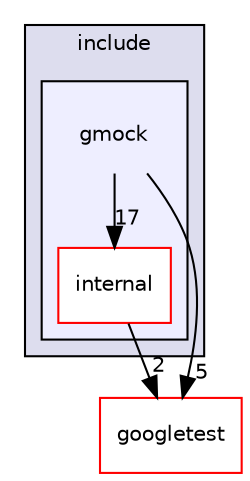 digraph "_deps/googletest-src/googlemock/include/gmock" {
  compound=true
  node [ fontsize="10", fontname="Helvetica"];
  edge [ labelfontsize="10", labelfontname="Helvetica"];
  subgraph clusterdir_3dec950ecf48919712294e90ed651c0d {
    graph [ bgcolor="#ddddee", pencolor="black", label="include" fontname="Helvetica", fontsize="10", URL="dir_3dec950ecf48919712294e90ed651c0d.html"]
  subgraph clusterdir_d933f196553e404b1d5e50d5328f3597 {
    graph [ bgcolor="#eeeeff", pencolor="black", label="" URL="dir_d933f196553e404b1d5e50d5328f3597.html"];
    dir_d933f196553e404b1d5e50d5328f3597 [shape=plaintext label="gmock"];
    dir_ac8ae437ffa7472ebf0c07da40f7e37a [shape=box label="internal" color="red" fillcolor="white" style="filled" URL="dir_ac8ae437ffa7472ebf0c07da40f7e37a.html"];
  }
  }
  dir_22568a91a9e129076b6e99e80c459363 [shape=box label="googletest" fillcolor="white" style="filled" color="red" URL="dir_22568a91a9e129076b6e99e80c459363.html"];
  dir_ac8ae437ffa7472ebf0c07da40f7e37a->dir_22568a91a9e129076b6e99e80c459363 [headlabel="2", labeldistance=1.5 headhref="dir_000007_000010.html"];
  dir_d933f196553e404b1d5e50d5328f3597->dir_ac8ae437ffa7472ebf0c07da40f7e37a [headlabel="17", labeldistance=1.5 headhref="dir_000006_000007.html"];
  dir_d933f196553e404b1d5e50d5328f3597->dir_22568a91a9e129076b6e99e80c459363 [headlabel="5", labeldistance=1.5 headhref="dir_000006_000010.html"];
}
